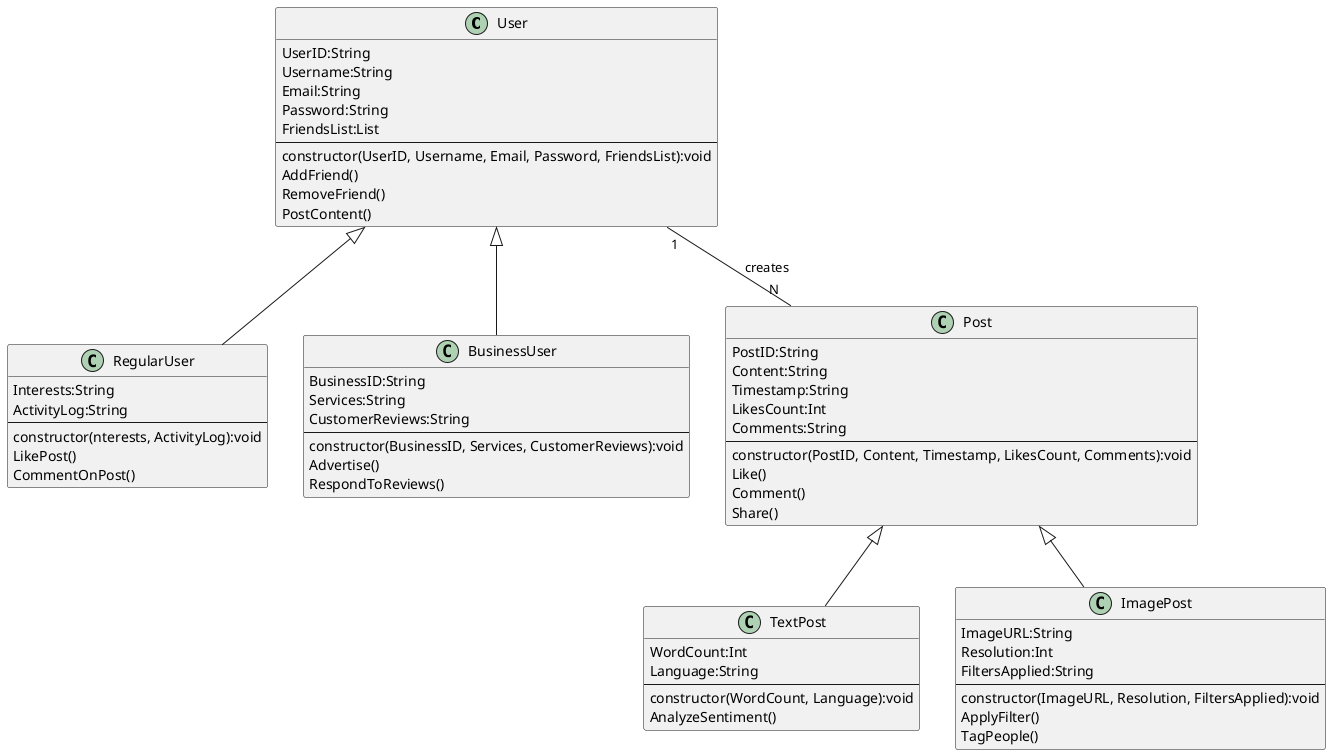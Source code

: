 @startuml es17
User <|-- RegularUser
User <|-- BusinessUser
Post <|-- TextPost
Post <|-- ImagePost
User "1" -- "N" Post:creates
class User{
    UserID:String
    Username:String
    Email:String
    Password:String
    FriendsList:List
    --
    constructor(UserID, Username, Email, Password, FriendsList):void
    AddFriend()
    RemoveFriend()
    PostContent()
}
class RegularUser{
    Interests:String
    ActivityLog:String
    --
    constructor(nterests, ActivityLog):void
    LikePost() 
    CommentOnPost()
}
class BusinessUser{
    BusinessID:String
    Services:String
    CustomerReviews:String
    --
    constructor(BusinessID, Services, CustomerReviews):void
    Advertise()
    RespondToReviews()
}
class Post{
    PostID:String
    Content:String
    Timestamp:String
    LikesCount:Int
    Comments:String
    --
    constructor(PostID, Content, Timestamp, LikesCount, Comments):void
    Like()
    Comment() 
    Share()
}
class TextPost{
    WordCount:Int
    Language:String
    --
    constructor(WordCount, Language):void
    AnalyzeSentiment()
}
class ImagePost{
    ImageURL:String
    Resolution:Int
    FiltersApplied:String
    --
    constructor(ImageURL, Resolution, FiltersApplied):void
    ApplyFilter() 
    TagPeople()
}

@enduml